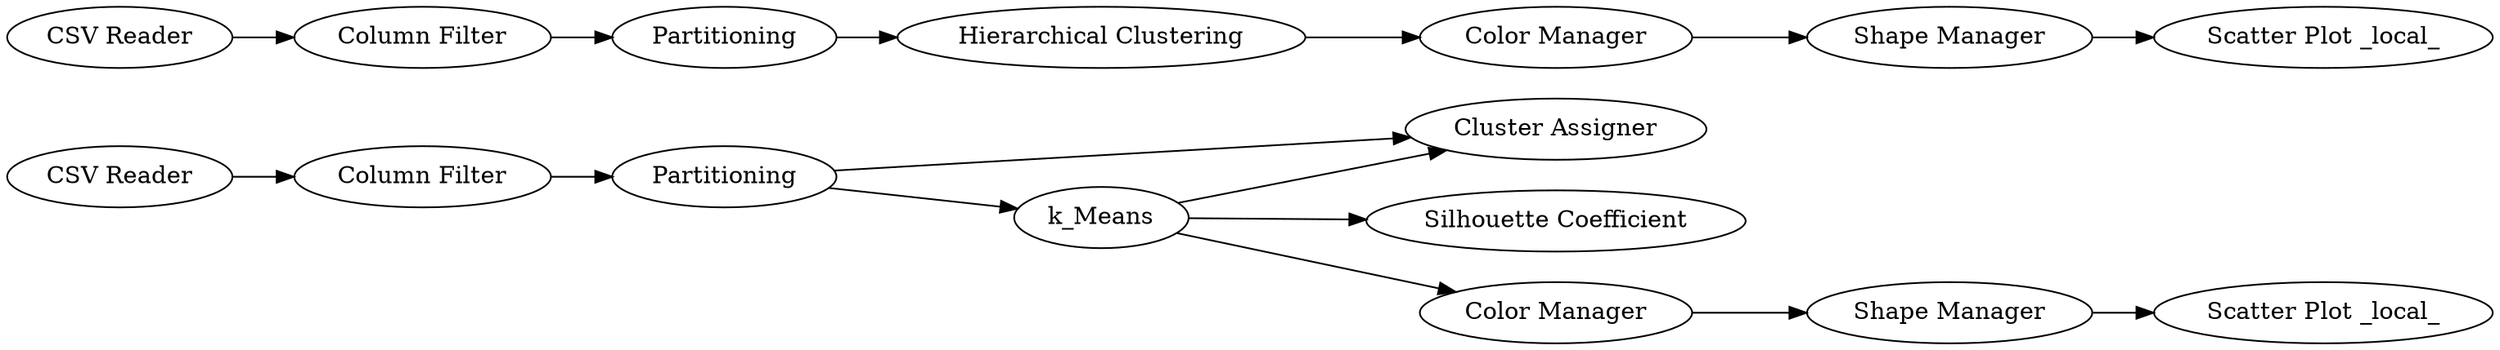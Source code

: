digraph {
	4 -> 7
	7 -> 8
	18 -> 19
	4 -> 8
	1 -> 12
	15 -> 16
	7 -> 11
	10 -> 5
	19 -> 20
	12 -> 4
	14 -> 15
	17 -> 18
	9 -> 10
	16 -> 17
	7 -> 9
	5 [label="Scatter Plot _local_"]
	16 [label=Partitioning]
	20 [label="Scatter Plot _local_"]
	1 [label="CSV Reader"]
	7 [label=k_Means]
	9 [label="Color Manager"]
	11 [label="Silhouette Coefficient"]
	4 [label=Partitioning]
	18 [label="Color Manager"]
	10 [label="Shape Manager"]
	8 [label="Cluster Assigner"]
	15 [label="Column Filter"]
	14 [label="CSV Reader"]
	17 [label="Hierarchical Clustering"]
	12 [label="Column Filter"]
	19 [label="Shape Manager"]
	rankdir=LR
}

